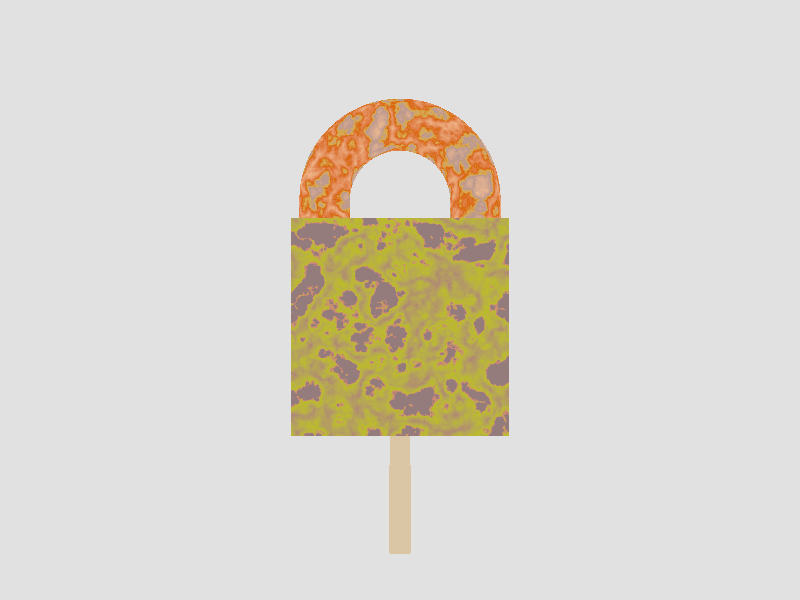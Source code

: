 #include "colors.inc" 
#include "textures.inc"

camera{
        location<0,0,-6>
        look_at<0,0,0>
}

light_source{<15,25,-25> color White}

background { color Grey }

#declare shackle = union
{
    intersection
    {
        torus { 0.75, 0.25
                rotate<90,0,0>
              }
        box{<-1,1,-0.25>,<1,0,0.25>}
    }

    cylinder{ <0.75, 0, 0>, <0.75,-0.25, 0>, 0.25}
    cylinder{ <-0.75, 0, 0>, <-0.75,-1.5, 0>, 0.25}

    texture { Rust }

}      

#declare body = union
{
    box{<-1,-2.25,-0.5>,<1,-0.25,0.5>}
    texture{ Rusty_Iron }
    
}

#declare key = union
{
    cylinder{<0,0,0.1>,<0,0,-0.1>, 0.5}
    box{<-0.2,0,-0.1>,<0.2,2,0.1>}
    texture{ New_Brass }
    translate<0,-3,0>
}

#declare lock = union
{
    object { shackle
    #if (clock >0) translate <0, clock/135, 0> #end}
    
    object{ body }
    
    object { key
    #if (clock < 0)
        rotate <0,90-clock,0>
    #else
        rotate <0,90,0>
    #end }
    
    translate<0,1,0>
}

object { lock }